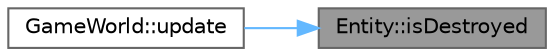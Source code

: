 digraph "Entity::isDestroyed"
{
 // LATEX_PDF_SIZE
  bgcolor="transparent";
  edge [fontname=Helvetica,fontsize=10,labelfontname=Helvetica,labelfontsize=10];
  node [fontname=Helvetica,fontsize=10,shape=box,height=0.2,width=0.4];
  rankdir="RL";
  Node1 [id="Node000001",label="Entity::isDestroyed",height=0.2,width=0.4,color="gray40", fillcolor="grey60", style="filled", fontcolor="black",tooltip="Checks if the entity has been destroyed."];
  Node1 -> Node2 [id="edge1_Node000001_Node000002",dir="back",color="steelblue1",style="solid",tooltip=" "];
  Node2 [id="Node000002",label="GameWorld::update",height=0.2,width=0.4,color="grey40", fillcolor="white", style="filled",URL="$classGameWorld.html#ae4ee7df3aa3ea4d7b35de20617cda477",tooltip="Updates the game world."];
}
